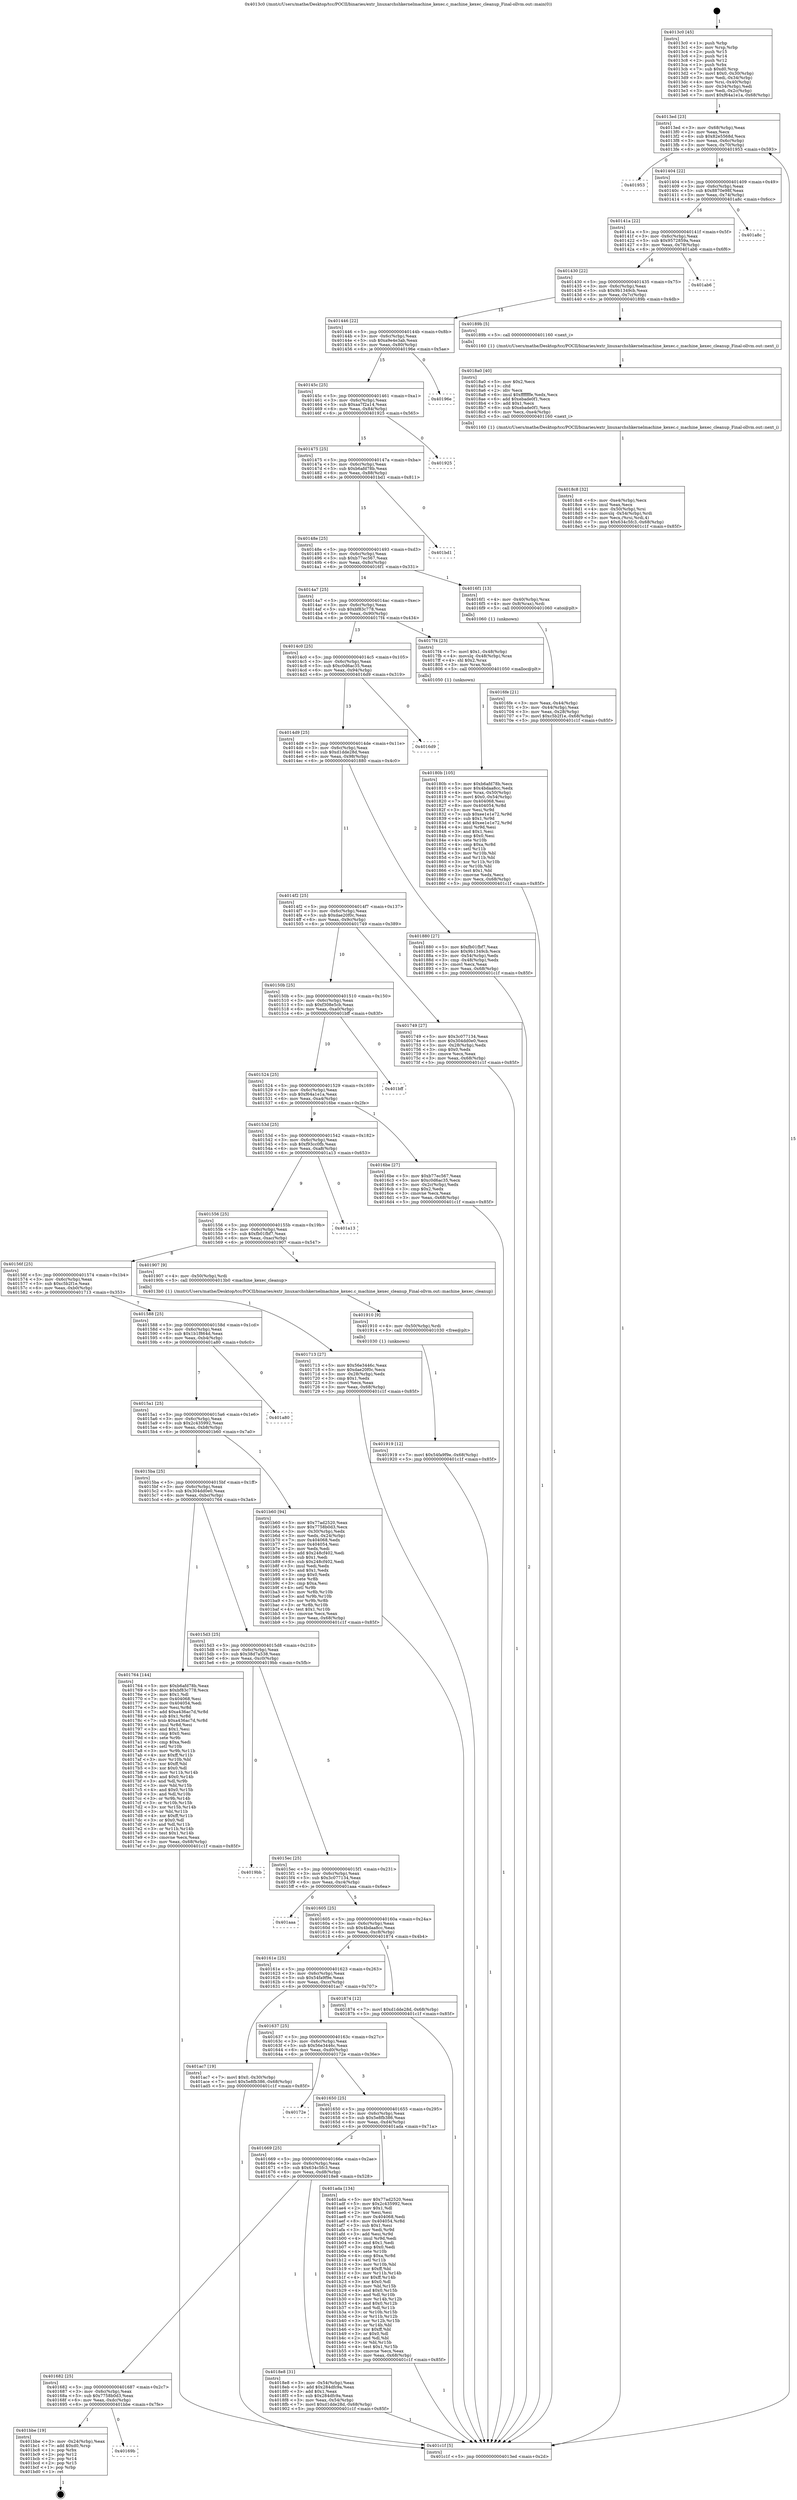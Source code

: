 digraph "0x4013c0" {
  label = "0x4013c0 (/mnt/c/Users/mathe/Desktop/tcc/POCII/binaries/extr_linuxarchshkernelmachine_kexec.c_machine_kexec_cleanup_Final-ollvm.out::main(0))"
  labelloc = "t"
  node[shape=record]

  Entry [label="",width=0.3,height=0.3,shape=circle,fillcolor=black,style=filled]
  "0x4013ed" [label="{
     0x4013ed [23]\l
     | [instrs]\l
     &nbsp;&nbsp;0x4013ed \<+3\>: mov -0x68(%rbp),%eax\l
     &nbsp;&nbsp;0x4013f0 \<+2\>: mov %eax,%ecx\l
     &nbsp;&nbsp;0x4013f2 \<+6\>: sub $0x82e5568d,%ecx\l
     &nbsp;&nbsp;0x4013f8 \<+3\>: mov %eax,-0x6c(%rbp)\l
     &nbsp;&nbsp;0x4013fb \<+3\>: mov %ecx,-0x70(%rbp)\l
     &nbsp;&nbsp;0x4013fe \<+6\>: je 0000000000401953 \<main+0x593\>\l
  }"]
  "0x401953" [label="{
     0x401953\l
  }", style=dashed]
  "0x401404" [label="{
     0x401404 [22]\l
     | [instrs]\l
     &nbsp;&nbsp;0x401404 \<+5\>: jmp 0000000000401409 \<main+0x49\>\l
     &nbsp;&nbsp;0x401409 \<+3\>: mov -0x6c(%rbp),%eax\l
     &nbsp;&nbsp;0x40140c \<+5\>: sub $0x8870e98f,%eax\l
     &nbsp;&nbsp;0x401411 \<+3\>: mov %eax,-0x74(%rbp)\l
     &nbsp;&nbsp;0x401414 \<+6\>: je 0000000000401a8c \<main+0x6cc\>\l
  }"]
  Exit [label="",width=0.3,height=0.3,shape=circle,fillcolor=black,style=filled,peripheries=2]
  "0x401a8c" [label="{
     0x401a8c\l
  }", style=dashed]
  "0x40141a" [label="{
     0x40141a [22]\l
     | [instrs]\l
     &nbsp;&nbsp;0x40141a \<+5\>: jmp 000000000040141f \<main+0x5f\>\l
     &nbsp;&nbsp;0x40141f \<+3\>: mov -0x6c(%rbp),%eax\l
     &nbsp;&nbsp;0x401422 \<+5\>: sub $0x9572859a,%eax\l
     &nbsp;&nbsp;0x401427 \<+3\>: mov %eax,-0x78(%rbp)\l
     &nbsp;&nbsp;0x40142a \<+6\>: je 0000000000401ab6 \<main+0x6f6\>\l
  }"]
  "0x40169b" [label="{
     0x40169b\l
  }", style=dashed]
  "0x401ab6" [label="{
     0x401ab6\l
  }", style=dashed]
  "0x401430" [label="{
     0x401430 [22]\l
     | [instrs]\l
     &nbsp;&nbsp;0x401430 \<+5\>: jmp 0000000000401435 \<main+0x75\>\l
     &nbsp;&nbsp;0x401435 \<+3\>: mov -0x6c(%rbp),%eax\l
     &nbsp;&nbsp;0x401438 \<+5\>: sub $0x9b1349cb,%eax\l
     &nbsp;&nbsp;0x40143d \<+3\>: mov %eax,-0x7c(%rbp)\l
     &nbsp;&nbsp;0x401440 \<+6\>: je 000000000040189b \<main+0x4db\>\l
  }"]
  "0x401bbe" [label="{
     0x401bbe [19]\l
     | [instrs]\l
     &nbsp;&nbsp;0x401bbe \<+3\>: mov -0x24(%rbp),%eax\l
     &nbsp;&nbsp;0x401bc1 \<+7\>: add $0xd0,%rsp\l
     &nbsp;&nbsp;0x401bc8 \<+1\>: pop %rbx\l
     &nbsp;&nbsp;0x401bc9 \<+2\>: pop %r12\l
     &nbsp;&nbsp;0x401bcb \<+2\>: pop %r14\l
     &nbsp;&nbsp;0x401bcd \<+2\>: pop %r15\l
     &nbsp;&nbsp;0x401bcf \<+1\>: pop %rbp\l
     &nbsp;&nbsp;0x401bd0 \<+1\>: ret\l
  }"]
  "0x40189b" [label="{
     0x40189b [5]\l
     | [instrs]\l
     &nbsp;&nbsp;0x40189b \<+5\>: call 0000000000401160 \<next_i\>\l
     | [calls]\l
     &nbsp;&nbsp;0x401160 \{1\} (/mnt/c/Users/mathe/Desktop/tcc/POCII/binaries/extr_linuxarchshkernelmachine_kexec.c_machine_kexec_cleanup_Final-ollvm.out::next_i)\l
  }"]
  "0x401446" [label="{
     0x401446 [22]\l
     | [instrs]\l
     &nbsp;&nbsp;0x401446 \<+5\>: jmp 000000000040144b \<main+0x8b\>\l
     &nbsp;&nbsp;0x40144b \<+3\>: mov -0x6c(%rbp),%eax\l
     &nbsp;&nbsp;0x40144e \<+5\>: sub $0xa9e4e3ab,%eax\l
     &nbsp;&nbsp;0x401453 \<+3\>: mov %eax,-0x80(%rbp)\l
     &nbsp;&nbsp;0x401456 \<+6\>: je 000000000040196e \<main+0x5ae\>\l
  }"]
  "0x401919" [label="{
     0x401919 [12]\l
     | [instrs]\l
     &nbsp;&nbsp;0x401919 \<+7\>: movl $0x54fa9f9e,-0x68(%rbp)\l
     &nbsp;&nbsp;0x401920 \<+5\>: jmp 0000000000401c1f \<main+0x85f\>\l
  }"]
  "0x40196e" [label="{
     0x40196e\l
  }", style=dashed]
  "0x40145c" [label="{
     0x40145c [25]\l
     | [instrs]\l
     &nbsp;&nbsp;0x40145c \<+5\>: jmp 0000000000401461 \<main+0xa1\>\l
     &nbsp;&nbsp;0x401461 \<+3\>: mov -0x6c(%rbp),%eax\l
     &nbsp;&nbsp;0x401464 \<+5\>: sub $0xaa7f2a14,%eax\l
     &nbsp;&nbsp;0x401469 \<+6\>: mov %eax,-0x84(%rbp)\l
     &nbsp;&nbsp;0x40146f \<+6\>: je 0000000000401925 \<main+0x565\>\l
  }"]
  "0x401910" [label="{
     0x401910 [9]\l
     | [instrs]\l
     &nbsp;&nbsp;0x401910 \<+4\>: mov -0x50(%rbp),%rdi\l
     &nbsp;&nbsp;0x401914 \<+5\>: call 0000000000401030 \<free@plt\>\l
     | [calls]\l
     &nbsp;&nbsp;0x401030 \{1\} (unknown)\l
  }"]
  "0x401925" [label="{
     0x401925\l
  }", style=dashed]
  "0x401475" [label="{
     0x401475 [25]\l
     | [instrs]\l
     &nbsp;&nbsp;0x401475 \<+5\>: jmp 000000000040147a \<main+0xba\>\l
     &nbsp;&nbsp;0x40147a \<+3\>: mov -0x6c(%rbp),%eax\l
     &nbsp;&nbsp;0x40147d \<+5\>: sub $0xb6afd78b,%eax\l
     &nbsp;&nbsp;0x401482 \<+6\>: mov %eax,-0x88(%rbp)\l
     &nbsp;&nbsp;0x401488 \<+6\>: je 0000000000401bd1 \<main+0x811\>\l
  }"]
  "0x401682" [label="{
     0x401682 [25]\l
     | [instrs]\l
     &nbsp;&nbsp;0x401682 \<+5\>: jmp 0000000000401687 \<main+0x2c7\>\l
     &nbsp;&nbsp;0x401687 \<+3\>: mov -0x6c(%rbp),%eax\l
     &nbsp;&nbsp;0x40168a \<+5\>: sub $0x7758b0d3,%eax\l
     &nbsp;&nbsp;0x40168f \<+6\>: mov %eax,-0xdc(%rbp)\l
     &nbsp;&nbsp;0x401695 \<+6\>: je 0000000000401bbe \<main+0x7fe\>\l
  }"]
  "0x401bd1" [label="{
     0x401bd1\l
  }", style=dashed]
  "0x40148e" [label="{
     0x40148e [25]\l
     | [instrs]\l
     &nbsp;&nbsp;0x40148e \<+5\>: jmp 0000000000401493 \<main+0xd3\>\l
     &nbsp;&nbsp;0x401493 \<+3\>: mov -0x6c(%rbp),%eax\l
     &nbsp;&nbsp;0x401496 \<+5\>: sub $0xb77ec567,%eax\l
     &nbsp;&nbsp;0x40149b \<+6\>: mov %eax,-0x8c(%rbp)\l
     &nbsp;&nbsp;0x4014a1 \<+6\>: je 00000000004016f1 \<main+0x331\>\l
  }"]
  "0x4018e8" [label="{
     0x4018e8 [31]\l
     | [instrs]\l
     &nbsp;&nbsp;0x4018e8 \<+3\>: mov -0x54(%rbp),%eax\l
     &nbsp;&nbsp;0x4018eb \<+5\>: add $0x284dfc9a,%eax\l
     &nbsp;&nbsp;0x4018f0 \<+3\>: add $0x1,%eax\l
     &nbsp;&nbsp;0x4018f3 \<+5\>: sub $0x284dfc9a,%eax\l
     &nbsp;&nbsp;0x4018f8 \<+3\>: mov %eax,-0x54(%rbp)\l
     &nbsp;&nbsp;0x4018fb \<+7\>: movl $0xd1dde28d,-0x68(%rbp)\l
     &nbsp;&nbsp;0x401902 \<+5\>: jmp 0000000000401c1f \<main+0x85f\>\l
  }"]
  "0x4016f1" [label="{
     0x4016f1 [13]\l
     | [instrs]\l
     &nbsp;&nbsp;0x4016f1 \<+4\>: mov -0x40(%rbp),%rax\l
     &nbsp;&nbsp;0x4016f5 \<+4\>: mov 0x8(%rax),%rdi\l
     &nbsp;&nbsp;0x4016f9 \<+5\>: call 0000000000401060 \<atoi@plt\>\l
     | [calls]\l
     &nbsp;&nbsp;0x401060 \{1\} (unknown)\l
  }"]
  "0x4014a7" [label="{
     0x4014a7 [25]\l
     | [instrs]\l
     &nbsp;&nbsp;0x4014a7 \<+5\>: jmp 00000000004014ac \<main+0xec\>\l
     &nbsp;&nbsp;0x4014ac \<+3\>: mov -0x6c(%rbp),%eax\l
     &nbsp;&nbsp;0x4014af \<+5\>: sub $0xbf83c778,%eax\l
     &nbsp;&nbsp;0x4014b4 \<+6\>: mov %eax,-0x90(%rbp)\l
     &nbsp;&nbsp;0x4014ba \<+6\>: je 00000000004017f4 \<main+0x434\>\l
  }"]
  "0x401669" [label="{
     0x401669 [25]\l
     | [instrs]\l
     &nbsp;&nbsp;0x401669 \<+5\>: jmp 000000000040166e \<main+0x2ae\>\l
     &nbsp;&nbsp;0x40166e \<+3\>: mov -0x6c(%rbp),%eax\l
     &nbsp;&nbsp;0x401671 \<+5\>: sub $0x634c5fc3,%eax\l
     &nbsp;&nbsp;0x401676 \<+6\>: mov %eax,-0xd8(%rbp)\l
     &nbsp;&nbsp;0x40167c \<+6\>: je 00000000004018e8 \<main+0x528\>\l
  }"]
  "0x4017f4" [label="{
     0x4017f4 [23]\l
     | [instrs]\l
     &nbsp;&nbsp;0x4017f4 \<+7\>: movl $0x1,-0x48(%rbp)\l
     &nbsp;&nbsp;0x4017fb \<+4\>: movslq -0x48(%rbp),%rax\l
     &nbsp;&nbsp;0x4017ff \<+4\>: shl $0x2,%rax\l
     &nbsp;&nbsp;0x401803 \<+3\>: mov %rax,%rdi\l
     &nbsp;&nbsp;0x401806 \<+5\>: call 0000000000401050 \<malloc@plt\>\l
     | [calls]\l
     &nbsp;&nbsp;0x401050 \{1\} (unknown)\l
  }"]
  "0x4014c0" [label="{
     0x4014c0 [25]\l
     | [instrs]\l
     &nbsp;&nbsp;0x4014c0 \<+5\>: jmp 00000000004014c5 \<main+0x105\>\l
     &nbsp;&nbsp;0x4014c5 \<+3\>: mov -0x6c(%rbp),%eax\l
     &nbsp;&nbsp;0x4014c8 \<+5\>: sub $0xc0d6ac35,%eax\l
     &nbsp;&nbsp;0x4014cd \<+6\>: mov %eax,-0x94(%rbp)\l
     &nbsp;&nbsp;0x4014d3 \<+6\>: je 00000000004016d9 \<main+0x319\>\l
  }"]
  "0x401ada" [label="{
     0x401ada [134]\l
     | [instrs]\l
     &nbsp;&nbsp;0x401ada \<+5\>: mov $0x77ad2520,%eax\l
     &nbsp;&nbsp;0x401adf \<+5\>: mov $0x2c435992,%ecx\l
     &nbsp;&nbsp;0x401ae4 \<+2\>: mov $0x1,%dl\l
     &nbsp;&nbsp;0x401ae6 \<+2\>: xor %esi,%esi\l
     &nbsp;&nbsp;0x401ae8 \<+7\>: mov 0x404068,%edi\l
     &nbsp;&nbsp;0x401aef \<+8\>: mov 0x404054,%r8d\l
     &nbsp;&nbsp;0x401af7 \<+3\>: sub $0x1,%esi\l
     &nbsp;&nbsp;0x401afa \<+3\>: mov %edi,%r9d\l
     &nbsp;&nbsp;0x401afd \<+3\>: add %esi,%r9d\l
     &nbsp;&nbsp;0x401b00 \<+4\>: imul %r9d,%edi\l
     &nbsp;&nbsp;0x401b04 \<+3\>: and $0x1,%edi\l
     &nbsp;&nbsp;0x401b07 \<+3\>: cmp $0x0,%edi\l
     &nbsp;&nbsp;0x401b0a \<+4\>: sete %r10b\l
     &nbsp;&nbsp;0x401b0e \<+4\>: cmp $0xa,%r8d\l
     &nbsp;&nbsp;0x401b12 \<+4\>: setl %r11b\l
     &nbsp;&nbsp;0x401b16 \<+3\>: mov %r10b,%bl\l
     &nbsp;&nbsp;0x401b19 \<+3\>: xor $0xff,%bl\l
     &nbsp;&nbsp;0x401b1c \<+3\>: mov %r11b,%r14b\l
     &nbsp;&nbsp;0x401b1f \<+4\>: xor $0xff,%r14b\l
     &nbsp;&nbsp;0x401b23 \<+3\>: xor $0x0,%dl\l
     &nbsp;&nbsp;0x401b26 \<+3\>: mov %bl,%r15b\l
     &nbsp;&nbsp;0x401b29 \<+4\>: and $0x0,%r15b\l
     &nbsp;&nbsp;0x401b2d \<+3\>: and %dl,%r10b\l
     &nbsp;&nbsp;0x401b30 \<+3\>: mov %r14b,%r12b\l
     &nbsp;&nbsp;0x401b33 \<+4\>: and $0x0,%r12b\l
     &nbsp;&nbsp;0x401b37 \<+3\>: and %dl,%r11b\l
     &nbsp;&nbsp;0x401b3a \<+3\>: or %r10b,%r15b\l
     &nbsp;&nbsp;0x401b3d \<+3\>: or %r11b,%r12b\l
     &nbsp;&nbsp;0x401b40 \<+3\>: xor %r12b,%r15b\l
     &nbsp;&nbsp;0x401b43 \<+3\>: or %r14b,%bl\l
     &nbsp;&nbsp;0x401b46 \<+3\>: xor $0xff,%bl\l
     &nbsp;&nbsp;0x401b49 \<+3\>: or $0x0,%dl\l
     &nbsp;&nbsp;0x401b4c \<+2\>: and %dl,%bl\l
     &nbsp;&nbsp;0x401b4e \<+3\>: or %bl,%r15b\l
     &nbsp;&nbsp;0x401b51 \<+4\>: test $0x1,%r15b\l
     &nbsp;&nbsp;0x401b55 \<+3\>: cmovne %ecx,%eax\l
     &nbsp;&nbsp;0x401b58 \<+3\>: mov %eax,-0x68(%rbp)\l
     &nbsp;&nbsp;0x401b5b \<+5\>: jmp 0000000000401c1f \<main+0x85f\>\l
  }"]
  "0x4016d9" [label="{
     0x4016d9\l
  }", style=dashed]
  "0x4014d9" [label="{
     0x4014d9 [25]\l
     | [instrs]\l
     &nbsp;&nbsp;0x4014d9 \<+5\>: jmp 00000000004014de \<main+0x11e\>\l
     &nbsp;&nbsp;0x4014de \<+3\>: mov -0x6c(%rbp),%eax\l
     &nbsp;&nbsp;0x4014e1 \<+5\>: sub $0xd1dde28d,%eax\l
     &nbsp;&nbsp;0x4014e6 \<+6\>: mov %eax,-0x98(%rbp)\l
     &nbsp;&nbsp;0x4014ec \<+6\>: je 0000000000401880 \<main+0x4c0\>\l
  }"]
  "0x401650" [label="{
     0x401650 [25]\l
     | [instrs]\l
     &nbsp;&nbsp;0x401650 \<+5\>: jmp 0000000000401655 \<main+0x295\>\l
     &nbsp;&nbsp;0x401655 \<+3\>: mov -0x6c(%rbp),%eax\l
     &nbsp;&nbsp;0x401658 \<+5\>: sub $0x5e8fb386,%eax\l
     &nbsp;&nbsp;0x40165d \<+6\>: mov %eax,-0xd4(%rbp)\l
     &nbsp;&nbsp;0x401663 \<+6\>: je 0000000000401ada \<main+0x71a\>\l
  }"]
  "0x401880" [label="{
     0x401880 [27]\l
     | [instrs]\l
     &nbsp;&nbsp;0x401880 \<+5\>: mov $0xfb01fbf7,%eax\l
     &nbsp;&nbsp;0x401885 \<+5\>: mov $0x9b1349cb,%ecx\l
     &nbsp;&nbsp;0x40188a \<+3\>: mov -0x54(%rbp),%edx\l
     &nbsp;&nbsp;0x40188d \<+3\>: cmp -0x48(%rbp),%edx\l
     &nbsp;&nbsp;0x401890 \<+3\>: cmovl %ecx,%eax\l
     &nbsp;&nbsp;0x401893 \<+3\>: mov %eax,-0x68(%rbp)\l
     &nbsp;&nbsp;0x401896 \<+5\>: jmp 0000000000401c1f \<main+0x85f\>\l
  }"]
  "0x4014f2" [label="{
     0x4014f2 [25]\l
     | [instrs]\l
     &nbsp;&nbsp;0x4014f2 \<+5\>: jmp 00000000004014f7 \<main+0x137\>\l
     &nbsp;&nbsp;0x4014f7 \<+3\>: mov -0x6c(%rbp),%eax\l
     &nbsp;&nbsp;0x4014fa \<+5\>: sub $0xdae20f0c,%eax\l
     &nbsp;&nbsp;0x4014ff \<+6\>: mov %eax,-0x9c(%rbp)\l
     &nbsp;&nbsp;0x401505 \<+6\>: je 0000000000401749 \<main+0x389\>\l
  }"]
  "0x40172e" [label="{
     0x40172e\l
  }", style=dashed]
  "0x401749" [label="{
     0x401749 [27]\l
     | [instrs]\l
     &nbsp;&nbsp;0x401749 \<+5\>: mov $0x3c077134,%eax\l
     &nbsp;&nbsp;0x40174e \<+5\>: mov $0x304dd0e0,%ecx\l
     &nbsp;&nbsp;0x401753 \<+3\>: mov -0x28(%rbp),%edx\l
     &nbsp;&nbsp;0x401756 \<+3\>: cmp $0x0,%edx\l
     &nbsp;&nbsp;0x401759 \<+3\>: cmove %ecx,%eax\l
     &nbsp;&nbsp;0x40175c \<+3\>: mov %eax,-0x68(%rbp)\l
     &nbsp;&nbsp;0x40175f \<+5\>: jmp 0000000000401c1f \<main+0x85f\>\l
  }"]
  "0x40150b" [label="{
     0x40150b [25]\l
     | [instrs]\l
     &nbsp;&nbsp;0x40150b \<+5\>: jmp 0000000000401510 \<main+0x150\>\l
     &nbsp;&nbsp;0x401510 \<+3\>: mov -0x6c(%rbp),%eax\l
     &nbsp;&nbsp;0x401513 \<+5\>: sub $0xf308e5cb,%eax\l
     &nbsp;&nbsp;0x401518 \<+6\>: mov %eax,-0xa0(%rbp)\l
     &nbsp;&nbsp;0x40151e \<+6\>: je 0000000000401bff \<main+0x83f\>\l
  }"]
  "0x401637" [label="{
     0x401637 [25]\l
     | [instrs]\l
     &nbsp;&nbsp;0x401637 \<+5\>: jmp 000000000040163c \<main+0x27c\>\l
     &nbsp;&nbsp;0x40163c \<+3\>: mov -0x6c(%rbp),%eax\l
     &nbsp;&nbsp;0x40163f \<+5\>: sub $0x56e3446c,%eax\l
     &nbsp;&nbsp;0x401644 \<+6\>: mov %eax,-0xd0(%rbp)\l
     &nbsp;&nbsp;0x40164a \<+6\>: je 000000000040172e \<main+0x36e\>\l
  }"]
  "0x401bff" [label="{
     0x401bff\l
  }", style=dashed]
  "0x401524" [label="{
     0x401524 [25]\l
     | [instrs]\l
     &nbsp;&nbsp;0x401524 \<+5\>: jmp 0000000000401529 \<main+0x169\>\l
     &nbsp;&nbsp;0x401529 \<+3\>: mov -0x6c(%rbp),%eax\l
     &nbsp;&nbsp;0x40152c \<+5\>: sub $0xf64a1e1a,%eax\l
     &nbsp;&nbsp;0x401531 \<+6\>: mov %eax,-0xa4(%rbp)\l
     &nbsp;&nbsp;0x401537 \<+6\>: je 00000000004016be \<main+0x2fe\>\l
  }"]
  "0x401ac7" [label="{
     0x401ac7 [19]\l
     | [instrs]\l
     &nbsp;&nbsp;0x401ac7 \<+7\>: movl $0x0,-0x30(%rbp)\l
     &nbsp;&nbsp;0x401ace \<+7\>: movl $0x5e8fb386,-0x68(%rbp)\l
     &nbsp;&nbsp;0x401ad5 \<+5\>: jmp 0000000000401c1f \<main+0x85f\>\l
  }"]
  "0x4016be" [label="{
     0x4016be [27]\l
     | [instrs]\l
     &nbsp;&nbsp;0x4016be \<+5\>: mov $0xb77ec567,%eax\l
     &nbsp;&nbsp;0x4016c3 \<+5\>: mov $0xc0d6ac35,%ecx\l
     &nbsp;&nbsp;0x4016c8 \<+3\>: mov -0x2c(%rbp),%edx\l
     &nbsp;&nbsp;0x4016cb \<+3\>: cmp $0x2,%edx\l
     &nbsp;&nbsp;0x4016ce \<+3\>: cmovne %ecx,%eax\l
     &nbsp;&nbsp;0x4016d1 \<+3\>: mov %eax,-0x68(%rbp)\l
     &nbsp;&nbsp;0x4016d4 \<+5\>: jmp 0000000000401c1f \<main+0x85f\>\l
  }"]
  "0x40153d" [label="{
     0x40153d [25]\l
     | [instrs]\l
     &nbsp;&nbsp;0x40153d \<+5\>: jmp 0000000000401542 \<main+0x182\>\l
     &nbsp;&nbsp;0x401542 \<+3\>: mov -0x6c(%rbp),%eax\l
     &nbsp;&nbsp;0x401545 \<+5\>: sub $0xf93cc0fb,%eax\l
     &nbsp;&nbsp;0x40154a \<+6\>: mov %eax,-0xa8(%rbp)\l
     &nbsp;&nbsp;0x401550 \<+6\>: je 0000000000401a13 \<main+0x653\>\l
  }"]
  "0x401c1f" [label="{
     0x401c1f [5]\l
     | [instrs]\l
     &nbsp;&nbsp;0x401c1f \<+5\>: jmp 00000000004013ed \<main+0x2d\>\l
  }"]
  "0x4013c0" [label="{
     0x4013c0 [45]\l
     | [instrs]\l
     &nbsp;&nbsp;0x4013c0 \<+1\>: push %rbp\l
     &nbsp;&nbsp;0x4013c1 \<+3\>: mov %rsp,%rbp\l
     &nbsp;&nbsp;0x4013c4 \<+2\>: push %r15\l
     &nbsp;&nbsp;0x4013c6 \<+2\>: push %r14\l
     &nbsp;&nbsp;0x4013c8 \<+2\>: push %r12\l
     &nbsp;&nbsp;0x4013ca \<+1\>: push %rbx\l
     &nbsp;&nbsp;0x4013cb \<+7\>: sub $0xd0,%rsp\l
     &nbsp;&nbsp;0x4013d2 \<+7\>: movl $0x0,-0x30(%rbp)\l
     &nbsp;&nbsp;0x4013d9 \<+3\>: mov %edi,-0x34(%rbp)\l
     &nbsp;&nbsp;0x4013dc \<+4\>: mov %rsi,-0x40(%rbp)\l
     &nbsp;&nbsp;0x4013e0 \<+3\>: mov -0x34(%rbp),%edi\l
     &nbsp;&nbsp;0x4013e3 \<+3\>: mov %edi,-0x2c(%rbp)\l
     &nbsp;&nbsp;0x4013e6 \<+7\>: movl $0xf64a1e1a,-0x68(%rbp)\l
  }"]
  "0x4016fe" [label="{
     0x4016fe [21]\l
     | [instrs]\l
     &nbsp;&nbsp;0x4016fe \<+3\>: mov %eax,-0x44(%rbp)\l
     &nbsp;&nbsp;0x401701 \<+3\>: mov -0x44(%rbp),%eax\l
     &nbsp;&nbsp;0x401704 \<+3\>: mov %eax,-0x28(%rbp)\l
     &nbsp;&nbsp;0x401707 \<+7\>: movl $0xc5b2f1e,-0x68(%rbp)\l
     &nbsp;&nbsp;0x40170e \<+5\>: jmp 0000000000401c1f \<main+0x85f\>\l
  }"]
  "0x4018c8" [label="{
     0x4018c8 [32]\l
     | [instrs]\l
     &nbsp;&nbsp;0x4018c8 \<+6\>: mov -0xe4(%rbp),%ecx\l
     &nbsp;&nbsp;0x4018ce \<+3\>: imul %eax,%ecx\l
     &nbsp;&nbsp;0x4018d1 \<+4\>: mov -0x50(%rbp),%rsi\l
     &nbsp;&nbsp;0x4018d5 \<+4\>: movslq -0x54(%rbp),%rdi\l
     &nbsp;&nbsp;0x4018d9 \<+3\>: mov %ecx,(%rsi,%rdi,4)\l
     &nbsp;&nbsp;0x4018dc \<+7\>: movl $0x634c5fc3,-0x68(%rbp)\l
     &nbsp;&nbsp;0x4018e3 \<+5\>: jmp 0000000000401c1f \<main+0x85f\>\l
  }"]
  "0x401a13" [label="{
     0x401a13\l
  }", style=dashed]
  "0x401556" [label="{
     0x401556 [25]\l
     | [instrs]\l
     &nbsp;&nbsp;0x401556 \<+5\>: jmp 000000000040155b \<main+0x19b\>\l
     &nbsp;&nbsp;0x40155b \<+3\>: mov -0x6c(%rbp),%eax\l
     &nbsp;&nbsp;0x40155e \<+5\>: sub $0xfb01fbf7,%eax\l
     &nbsp;&nbsp;0x401563 \<+6\>: mov %eax,-0xac(%rbp)\l
     &nbsp;&nbsp;0x401569 \<+6\>: je 0000000000401907 \<main+0x547\>\l
  }"]
  "0x4018a0" [label="{
     0x4018a0 [40]\l
     | [instrs]\l
     &nbsp;&nbsp;0x4018a0 \<+5\>: mov $0x2,%ecx\l
     &nbsp;&nbsp;0x4018a5 \<+1\>: cltd\l
     &nbsp;&nbsp;0x4018a6 \<+2\>: idiv %ecx\l
     &nbsp;&nbsp;0x4018a8 \<+6\>: imul $0xfffffffe,%edx,%ecx\l
     &nbsp;&nbsp;0x4018ae \<+6\>: add $0xebade0f1,%ecx\l
     &nbsp;&nbsp;0x4018b4 \<+3\>: add $0x1,%ecx\l
     &nbsp;&nbsp;0x4018b7 \<+6\>: sub $0xebade0f1,%ecx\l
     &nbsp;&nbsp;0x4018bd \<+6\>: mov %ecx,-0xe4(%rbp)\l
     &nbsp;&nbsp;0x4018c3 \<+5\>: call 0000000000401160 \<next_i\>\l
     | [calls]\l
     &nbsp;&nbsp;0x401160 \{1\} (/mnt/c/Users/mathe/Desktop/tcc/POCII/binaries/extr_linuxarchshkernelmachine_kexec.c_machine_kexec_cleanup_Final-ollvm.out::next_i)\l
  }"]
  "0x401907" [label="{
     0x401907 [9]\l
     | [instrs]\l
     &nbsp;&nbsp;0x401907 \<+4\>: mov -0x50(%rbp),%rdi\l
     &nbsp;&nbsp;0x40190b \<+5\>: call 00000000004013b0 \<machine_kexec_cleanup\>\l
     | [calls]\l
     &nbsp;&nbsp;0x4013b0 \{1\} (/mnt/c/Users/mathe/Desktop/tcc/POCII/binaries/extr_linuxarchshkernelmachine_kexec.c_machine_kexec_cleanup_Final-ollvm.out::machine_kexec_cleanup)\l
  }"]
  "0x40156f" [label="{
     0x40156f [25]\l
     | [instrs]\l
     &nbsp;&nbsp;0x40156f \<+5\>: jmp 0000000000401574 \<main+0x1b4\>\l
     &nbsp;&nbsp;0x401574 \<+3\>: mov -0x6c(%rbp),%eax\l
     &nbsp;&nbsp;0x401577 \<+5\>: sub $0xc5b2f1e,%eax\l
     &nbsp;&nbsp;0x40157c \<+6\>: mov %eax,-0xb0(%rbp)\l
     &nbsp;&nbsp;0x401582 \<+6\>: je 0000000000401713 \<main+0x353\>\l
  }"]
  "0x40161e" [label="{
     0x40161e [25]\l
     | [instrs]\l
     &nbsp;&nbsp;0x40161e \<+5\>: jmp 0000000000401623 \<main+0x263\>\l
     &nbsp;&nbsp;0x401623 \<+3\>: mov -0x6c(%rbp),%eax\l
     &nbsp;&nbsp;0x401626 \<+5\>: sub $0x54fa9f9e,%eax\l
     &nbsp;&nbsp;0x40162b \<+6\>: mov %eax,-0xcc(%rbp)\l
     &nbsp;&nbsp;0x401631 \<+6\>: je 0000000000401ac7 \<main+0x707\>\l
  }"]
  "0x401713" [label="{
     0x401713 [27]\l
     | [instrs]\l
     &nbsp;&nbsp;0x401713 \<+5\>: mov $0x56e3446c,%eax\l
     &nbsp;&nbsp;0x401718 \<+5\>: mov $0xdae20f0c,%ecx\l
     &nbsp;&nbsp;0x40171d \<+3\>: mov -0x28(%rbp),%edx\l
     &nbsp;&nbsp;0x401720 \<+3\>: cmp $0x1,%edx\l
     &nbsp;&nbsp;0x401723 \<+3\>: cmovl %ecx,%eax\l
     &nbsp;&nbsp;0x401726 \<+3\>: mov %eax,-0x68(%rbp)\l
     &nbsp;&nbsp;0x401729 \<+5\>: jmp 0000000000401c1f \<main+0x85f\>\l
  }"]
  "0x401588" [label="{
     0x401588 [25]\l
     | [instrs]\l
     &nbsp;&nbsp;0x401588 \<+5\>: jmp 000000000040158d \<main+0x1cd\>\l
     &nbsp;&nbsp;0x40158d \<+3\>: mov -0x6c(%rbp),%eax\l
     &nbsp;&nbsp;0x401590 \<+5\>: sub $0x1b1f864d,%eax\l
     &nbsp;&nbsp;0x401595 \<+6\>: mov %eax,-0xb4(%rbp)\l
     &nbsp;&nbsp;0x40159b \<+6\>: je 0000000000401a80 \<main+0x6c0\>\l
  }"]
  "0x401874" [label="{
     0x401874 [12]\l
     | [instrs]\l
     &nbsp;&nbsp;0x401874 \<+7\>: movl $0xd1dde28d,-0x68(%rbp)\l
     &nbsp;&nbsp;0x40187b \<+5\>: jmp 0000000000401c1f \<main+0x85f\>\l
  }"]
  "0x401a80" [label="{
     0x401a80\l
  }", style=dashed]
  "0x4015a1" [label="{
     0x4015a1 [25]\l
     | [instrs]\l
     &nbsp;&nbsp;0x4015a1 \<+5\>: jmp 00000000004015a6 \<main+0x1e6\>\l
     &nbsp;&nbsp;0x4015a6 \<+3\>: mov -0x6c(%rbp),%eax\l
     &nbsp;&nbsp;0x4015a9 \<+5\>: sub $0x2c435992,%eax\l
     &nbsp;&nbsp;0x4015ae \<+6\>: mov %eax,-0xb8(%rbp)\l
     &nbsp;&nbsp;0x4015b4 \<+6\>: je 0000000000401b60 \<main+0x7a0\>\l
  }"]
  "0x401605" [label="{
     0x401605 [25]\l
     | [instrs]\l
     &nbsp;&nbsp;0x401605 \<+5\>: jmp 000000000040160a \<main+0x24a\>\l
     &nbsp;&nbsp;0x40160a \<+3\>: mov -0x6c(%rbp),%eax\l
     &nbsp;&nbsp;0x40160d \<+5\>: sub $0x4bdaa8cc,%eax\l
     &nbsp;&nbsp;0x401612 \<+6\>: mov %eax,-0xc8(%rbp)\l
     &nbsp;&nbsp;0x401618 \<+6\>: je 0000000000401874 \<main+0x4b4\>\l
  }"]
  "0x401b60" [label="{
     0x401b60 [94]\l
     | [instrs]\l
     &nbsp;&nbsp;0x401b60 \<+5\>: mov $0x77ad2520,%eax\l
     &nbsp;&nbsp;0x401b65 \<+5\>: mov $0x7758b0d3,%ecx\l
     &nbsp;&nbsp;0x401b6a \<+3\>: mov -0x30(%rbp),%edx\l
     &nbsp;&nbsp;0x401b6d \<+3\>: mov %edx,-0x24(%rbp)\l
     &nbsp;&nbsp;0x401b70 \<+7\>: mov 0x404068,%edx\l
     &nbsp;&nbsp;0x401b77 \<+7\>: mov 0x404054,%esi\l
     &nbsp;&nbsp;0x401b7e \<+2\>: mov %edx,%edi\l
     &nbsp;&nbsp;0x401b80 \<+6\>: add $0x248cf402,%edi\l
     &nbsp;&nbsp;0x401b86 \<+3\>: sub $0x1,%edi\l
     &nbsp;&nbsp;0x401b89 \<+6\>: sub $0x248cf402,%edi\l
     &nbsp;&nbsp;0x401b8f \<+3\>: imul %edi,%edx\l
     &nbsp;&nbsp;0x401b92 \<+3\>: and $0x1,%edx\l
     &nbsp;&nbsp;0x401b95 \<+3\>: cmp $0x0,%edx\l
     &nbsp;&nbsp;0x401b98 \<+4\>: sete %r8b\l
     &nbsp;&nbsp;0x401b9c \<+3\>: cmp $0xa,%esi\l
     &nbsp;&nbsp;0x401b9f \<+4\>: setl %r9b\l
     &nbsp;&nbsp;0x401ba3 \<+3\>: mov %r8b,%r10b\l
     &nbsp;&nbsp;0x401ba6 \<+3\>: and %r9b,%r10b\l
     &nbsp;&nbsp;0x401ba9 \<+3\>: xor %r9b,%r8b\l
     &nbsp;&nbsp;0x401bac \<+3\>: or %r8b,%r10b\l
     &nbsp;&nbsp;0x401baf \<+4\>: test $0x1,%r10b\l
     &nbsp;&nbsp;0x401bb3 \<+3\>: cmovne %ecx,%eax\l
     &nbsp;&nbsp;0x401bb6 \<+3\>: mov %eax,-0x68(%rbp)\l
     &nbsp;&nbsp;0x401bb9 \<+5\>: jmp 0000000000401c1f \<main+0x85f\>\l
  }"]
  "0x4015ba" [label="{
     0x4015ba [25]\l
     | [instrs]\l
     &nbsp;&nbsp;0x4015ba \<+5\>: jmp 00000000004015bf \<main+0x1ff\>\l
     &nbsp;&nbsp;0x4015bf \<+3\>: mov -0x6c(%rbp),%eax\l
     &nbsp;&nbsp;0x4015c2 \<+5\>: sub $0x304dd0e0,%eax\l
     &nbsp;&nbsp;0x4015c7 \<+6\>: mov %eax,-0xbc(%rbp)\l
     &nbsp;&nbsp;0x4015cd \<+6\>: je 0000000000401764 \<main+0x3a4\>\l
  }"]
  "0x401aaa" [label="{
     0x401aaa\l
  }", style=dashed]
  "0x401764" [label="{
     0x401764 [144]\l
     | [instrs]\l
     &nbsp;&nbsp;0x401764 \<+5\>: mov $0xb6afd78b,%eax\l
     &nbsp;&nbsp;0x401769 \<+5\>: mov $0xbf83c778,%ecx\l
     &nbsp;&nbsp;0x40176e \<+2\>: mov $0x1,%dl\l
     &nbsp;&nbsp;0x401770 \<+7\>: mov 0x404068,%esi\l
     &nbsp;&nbsp;0x401777 \<+7\>: mov 0x404054,%edi\l
     &nbsp;&nbsp;0x40177e \<+3\>: mov %esi,%r8d\l
     &nbsp;&nbsp;0x401781 \<+7\>: add $0xa436ac7d,%r8d\l
     &nbsp;&nbsp;0x401788 \<+4\>: sub $0x1,%r8d\l
     &nbsp;&nbsp;0x40178c \<+7\>: sub $0xa436ac7d,%r8d\l
     &nbsp;&nbsp;0x401793 \<+4\>: imul %r8d,%esi\l
     &nbsp;&nbsp;0x401797 \<+3\>: and $0x1,%esi\l
     &nbsp;&nbsp;0x40179a \<+3\>: cmp $0x0,%esi\l
     &nbsp;&nbsp;0x40179d \<+4\>: sete %r9b\l
     &nbsp;&nbsp;0x4017a1 \<+3\>: cmp $0xa,%edi\l
     &nbsp;&nbsp;0x4017a4 \<+4\>: setl %r10b\l
     &nbsp;&nbsp;0x4017a8 \<+3\>: mov %r9b,%r11b\l
     &nbsp;&nbsp;0x4017ab \<+4\>: xor $0xff,%r11b\l
     &nbsp;&nbsp;0x4017af \<+3\>: mov %r10b,%bl\l
     &nbsp;&nbsp;0x4017b2 \<+3\>: xor $0xff,%bl\l
     &nbsp;&nbsp;0x4017b5 \<+3\>: xor $0x0,%dl\l
     &nbsp;&nbsp;0x4017b8 \<+3\>: mov %r11b,%r14b\l
     &nbsp;&nbsp;0x4017bb \<+4\>: and $0x0,%r14b\l
     &nbsp;&nbsp;0x4017bf \<+3\>: and %dl,%r9b\l
     &nbsp;&nbsp;0x4017c2 \<+3\>: mov %bl,%r15b\l
     &nbsp;&nbsp;0x4017c5 \<+4\>: and $0x0,%r15b\l
     &nbsp;&nbsp;0x4017c9 \<+3\>: and %dl,%r10b\l
     &nbsp;&nbsp;0x4017cc \<+3\>: or %r9b,%r14b\l
     &nbsp;&nbsp;0x4017cf \<+3\>: or %r10b,%r15b\l
     &nbsp;&nbsp;0x4017d2 \<+3\>: xor %r15b,%r14b\l
     &nbsp;&nbsp;0x4017d5 \<+3\>: or %bl,%r11b\l
     &nbsp;&nbsp;0x4017d8 \<+4\>: xor $0xff,%r11b\l
     &nbsp;&nbsp;0x4017dc \<+3\>: or $0x0,%dl\l
     &nbsp;&nbsp;0x4017df \<+3\>: and %dl,%r11b\l
     &nbsp;&nbsp;0x4017e2 \<+3\>: or %r11b,%r14b\l
     &nbsp;&nbsp;0x4017e5 \<+4\>: test $0x1,%r14b\l
     &nbsp;&nbsp;0x4017e9 \<+3\>: cmovne %ecx,%eax\l
     &nbsp;&nbsp;0x4017ec \<+3\>: mov %eax,-0x68(%rbp)\l
     &nbsp;&nbsp;0x4017ef \<+5\>: jmp 0000000000401c1f \<main+0x85f\>\l
  }"]
  "0x4015d3" [label="{
     0x4015d3 [25]\l
     | [instrs]\l
     &nbsp;&nbsp;0x4015d3 \<+5\>: jmp 00000000004015d8 \<main+0x218\>\l
     &nbsp;&nbsp;0x4015d8 \<+3\>: mov -0x6c(%rbp),%eax\l
     &nbsp;&nbsp;0x4015db \<+5\>: sub $0x38d7a538,%eax\l
     &nbsp;&nbsp;0x4015e0 \<+6\>: mov %eax,-0xc0(%rbp)\l
     &nbsp;&nbsp;0x4015e6 \<+6\>: je 00000000004019bb \<main+0x5fb\>\l
  }"]
  "0x40180b" [label="{
     0x40180b [105]\l
     | [instrs]\l
     &nbsp;&nbsp;0x40180b \<+5\>: mov $0xb6afd78b,%ecx\l
     &nbsp;&nbsp;0x401810 \<+5\>: mov $0x4bdaa8cc,%edx\l
     &nbsp;&nbsp;0x401815 \<+4\>: mov %rax,-0x50(%rbp)\l
     &nbsp;&nbsp;0x401819 \<+7\>: movl $0x0,-0x54(%rbp)\l
     &nbsp;&nbsp;0x401820 \<+7\>: mov 0x404068,%esi\l
     &nbsp;&nbsp;0x401827 \<+8\>: mov 0x404054,%r8d\l
     &nbsp;&nbsp;0x40182f \<+3\>: mov %esi,%r9d\l
     &nbsp;&nbsp;0x401832 \<+7\>: sub $0xee1e1e72,%r9d\l
     &nbsp;&nbsp;0x401839 \<+4\>: sub $0x1,%r9d\l
     &nbsp;&nbsp;0x40183d \<+7\>: add $0xee1e1e72,%r9d\l
     &nbsp;&nbsp;0x401844 \<+4\>: imul %r9d,%esi\l
     &nbsp;&nbsp;0x401848 \<+3\>: and $0x1,%esi\l
     &nbsp;&nbsp;0x40184b \<+3\>: cmp $0x0,%esi\l
     &nbsp;&nbsp;0x40184e \<+4\>: sete %r10b\l
     &nbsp;&nbsp;0x401852 \<+4\>: cmp $0xa,%r8d\l
     &nbsp;&nbsp;0x401856 \<+4\>: setl %r11b\l
     &nbsp;&nbsp;0x40185a \<+3\>: mov %r10b,%bl\l
     &nbsp;&nbsp;0x40185d \<+3\>: and %r11b,%bl\l
     &nbsp;&nbsp;0x401860 \<+3\>: xor %r11b,%r10b\l
     &nbsp;&nbsp;0x401863 \<+3\>: or %r10b,%bl\l
     &nbsp;&nbsp;0x401866 \<+3\>: test $0x1,%bl\l
     &nbsp;&nbsp;0x401869 \<+3\>: cmovne %edx,%ecx\l
     &nbsp;&nbsp;0x40186c \<+3\>: mov %ecx,-0x68(%rbp)\l
     &nbsp;&nbsp;0x40186f \<+5\>: jmp 0000000000401c1f \<main+0x85f\>\l
  }"]
  "0x4015ec" [label="{
     0x4015ec [25]\l
     | [instrs]\l
     &nbsp;&nbsp;0x4015ec \<+5\>: jmp 00000000004015f1 \<main+0x231\>\l
     &nbsp;&nbsp;0x4015f1 \<+3\>: mov -0x6c(%rbp),%eax\l
     &nbsp;&nbsp;0x4015f4 \<+5\>: sub $0x3c077134,%eax\l
     &nbsp;&nbsp;0x4015f9 \<+6\>: mov %eax,-0xc4(%rbp)\l
     &nbsp;&nbsp;0x4015ff \<+6\>: je 0000000000401aaa \<main+0x6ea\>\l
  }"]
  "0x4019bb" [label="{
     0x4019bb\l
  }", style=dashed]
  Entry -> "0x4013c0" [label=" 1"]
  "0x4013ed" -> "0x401953" [label=" 0"]
  "0x4013ed" -> "0x401404" [label=" 16"]
  "0x401bbe" -> Exit [label=" 1"]
  "0x401404" -> "0x401a8c" [label=" 0"]
  "0x401404" -> "0x40141a" [label=" 16"]
  "0x401682" -> "0x40169b" [label=" 0"]
  "0x40141a" -> "0x401ab6" [label=" 0"]
  "0x40141a" -> "0x401430" [label=" 16"]
  "0x401682" -> "0x401bbe" [label=" 1"]
  "0x401430" -> "0x40189b" [label=" 1"]
  "0x401430" -> "0x401446" [label=" 15"]
  "0x401b60" -> "0x401c1f" [label=" 1"]
  "0x401446" -> "0x40196e" [label=" 0"]
  "0x401446" -> "0x40145c" [label=" 15"]
  "0x401ada" -> "0x401c1f" [label=" 1"]
  "0x40145c" -> "0x401925" [label=" 0"]
  "0x40145c" -> "0x401475" [label=" 15"]
  "0x401ac7" -> "0x401c1f" [label=" 1"]
  "0x401475" -> "0x401bd1" [label=" 0"]
  "0x401475" -> "0x40148e" [label=" 15"]
  "0x401919" -> "0x401c1f" [label=" 1"]
  "0x40148e" -> "0x4016f1" [label=" 1"]
  "0x40148e" -> "0x4014a7" [label=" 14"]
  "0x401910" -> "0x401919" [label=" 1"]
  "0x4014a7" -> "0x4017f4" [label=" 1"]
  "0x4014a7" -> "0x4014c0" [label=" 13"]
  "0x4018e8" -> "0x401c1f" [label=" 1"]
  "0x4014c0" -> "0x4016d9" [label=" 0"]
  "0x4014c0" -> "0x4014d9" [label=" 13"]
  "0x401669" -> "0x401682" [label=" 1"]
  "0x4014d9" -> "0x401880" [label=" 2"]
  "0x4014d9" -> "0x4014f2" [label=" 11"]
  "0x401907" -> "0x401910" [label=" 1"]
  "0x4014f2" -> "0x401749" [label=" 1"]
  "0x4014f2" -> "0x40150b" [label=" 10"]
  "0x401650" -> "0x401669" [label=" 2"]
  "0x40150b" -> "0x401bff" [label=" 0"]
  "0x40150b" -> "0x401524" [label=" 10"]
  "0x401669" -> "0x4018e8" [label=" 1"]
  "0x401524" -> "0x4016be" [label=" 1"]
  "0x401524" -> "0x40153d" [label=" 9"]
  "0x4016be" -> "0x401c1f" [label=" 1"]
  "0x4013c0" -> "0x4013ed" [label=" 1"]
  "0x401c1f" -> "0x4013ed" [label=" 15"]
  "0x4016f1" -> "0x4016fe" [label=" 1"]
  "0x4016fe" -> "0x401c1f" [label=" 1"]
  "0x401637" -> "0x401650" [label=" 3"]
  "0x40153d" -> "0x401a13" [label=" 0"]
  "0x40153d" -> "0x401556" [label=" 9"]
  "0x401650" -> "0x401ada" [label=" 1"]
  "0x401556" -> "0x401907" [label=" 1"]
  "0x401556" -> "0x40156f" [label=" 8"]
  "0x40161e" -> "0x401637" [label=" 3"]
  "0x40156f" -> "0x401713" [label=" 1"]
  "0x40156f" -> "0x401588" [label=" 7"]
  "0x401713" -> "0x401c1f" [label=" 1"]
  "0x401749" -> "0x401c1f" [label=" 1"]
  "0x40161e" -> "0x401ac7" [label=" 1"]
  "0x401588" -> "0x401a80" [label=" 0"]
  "0x401588" -> "0x4015a1" [label=" 7"]
  "0x401637" -> "0x40172e" [label=" 0"]
  "0x4015a1" -> "0x401b60" [label=" 1"]
  "0x4015a1" -> "0x4015ba" [label=" 6"]
  "0x4018a0" -> "0x4018c8" [label=" 1"]
  "0x4015ba" -> "0x401764" [label=" 1"]
  "0x4015ba" -> "0x4015d3" [label=" 5"]
  "0x401764" -> "0x401c1f" [label=" 1"]
  "0x4017f4" -> "0x40180b" [label=" 1"]
  "0x40180b" -> "0x401c1f" [label=" 1"]
  "0x40189b" -> "0x4018a0" [label=" 1"]
  "0x4015d3" -> "0x4019bb" [label=" 0"]
  "0x4015d3" -> "0x4015ec" [label=" 5"]
  "0x401880" -> "0x401c1f" [label=" 2"]
  "0x4015ec" -> "0x401aaa" [label=" 0"]
  "0x4015ec" -> "0x401605" [label=" 5"]
  "0x4018c8" -> "0x401c1f" [label=" 1"]
  "0x401605" -> "0x401874" [label=" 1"]
  "0x401605" -> "0x40161e" [label=" 4"]
  "0x401874" -> "0x401c1f" [label=" 1"]
}
